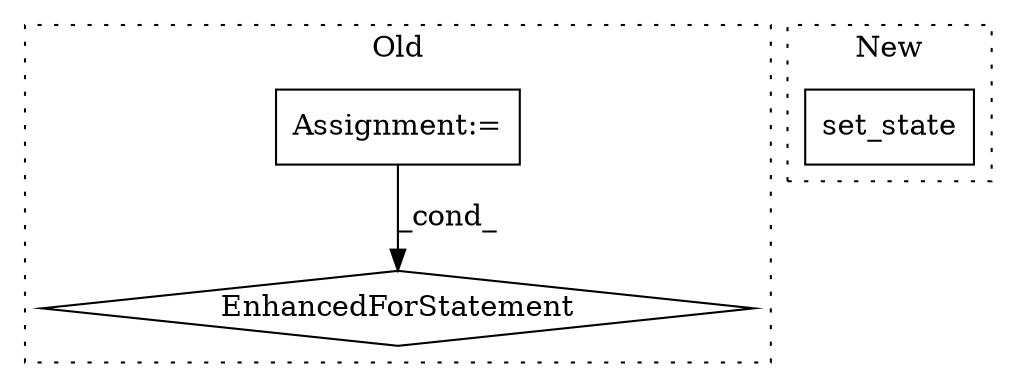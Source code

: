 digraph G {
subgraph cluster0 {
1 [label="EnhancedForStatement" a="70" s="680,756" l="53,2" shape="diamond"];
3 [label="Assignment:=" a="7" s="680,756" l="53,2" shape="box"];
label = "Old";
style="dotted";
}
subgraph cluster1 {
2 [label="set_state" a="32" s="990,1006" l="10,1" shape="box"];
label = "New";
style="dotted";
}
3 -> 1 [label="_cond_"];
}